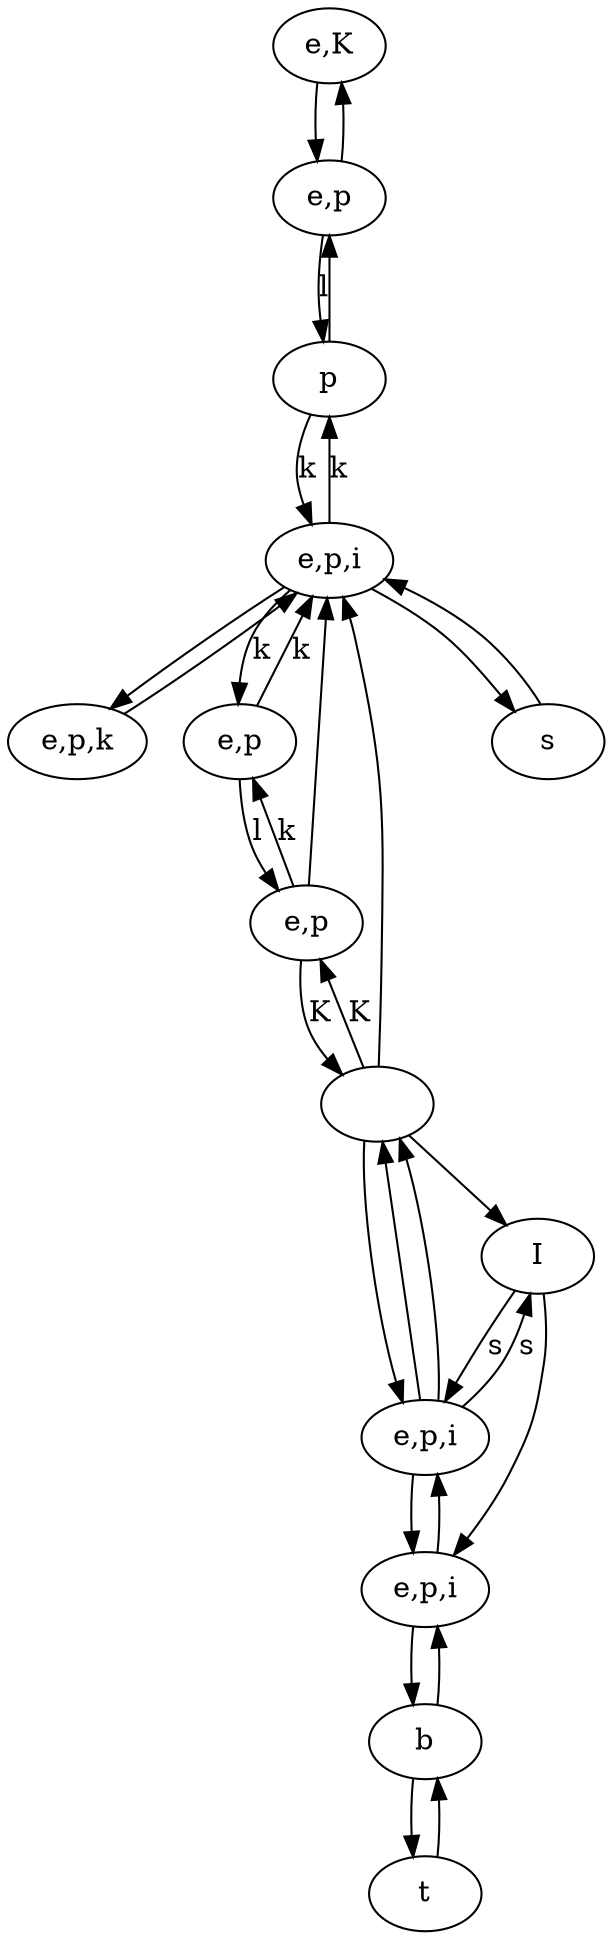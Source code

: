 digraph {
0 [label="e,K"]
1 [label="e,p,k"]
2 [label="b"]
3 [label="e,p"]
4 [label=""]
5 [label="e,p"]
6 [label="t"]
7 [label="e,p,i"]
8 [label="I"]
9 [label="e,p,i"]
10 [label="e,p,i"]
11 [label="s"]
12 [label="e,p"]
13 [label="p"]
12 -> 0 [label=""]
0 -> 12 [label=""]
12 -> 13 [label="l"]
13 -> 12 [label=""]
1 -> 10 [label=""]
10 -> 1 [label=""]
13 -> 10 [label="k"]
10 -> 13 [label="k"]
5 -> 10 [label="k"]
10 -> 5 [label="k"]
5 -> 3 [label="l"]
3 -> 5 [label="k"]
3 -> 4 [label="K"]
4 -> 3 [label="K"]
3 -> 10 [label=""]
4 -> 10 [label=""]
7 -> 4 [label=""]
7 -> 4 [label=""]
4 -> 7 [label=""]
4 -> 8 [label=""]
8 -> 9 [label=""]
9 -> 7 [label=""]
7 -> 9 [label=""]
9 -> 2 [label=""]
2 -> 9 [label=""]
2 -> 6 [label=""]
6 -> 2 [label=""]
11 -> 10 [label=""]
10 -> 11 [label=""]
7 -> 8 [label="s"]
8 -> 7 [label="s"]
}
